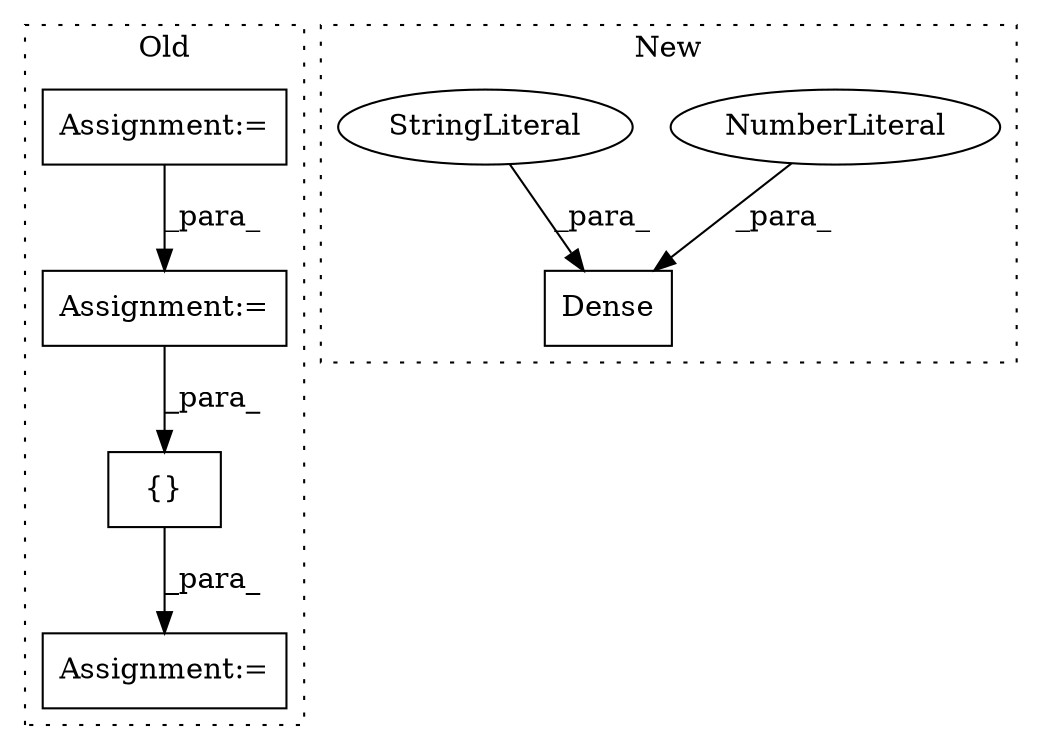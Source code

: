 digraph G {
subgraph cluster0 {
1 [label="{}" a="4" s="9158,9205" l="1,1" shape="box"];
3 [label="Assignment:=" a="7" s="9144" l="1" shape="box"];
4 [label="Assignment:=" a="7" s="8991" l="1" shape="box"];
5 [label="Assignment:=" a="7" s="9092" l="32" shape="box"];
label = "Old";
style="dotted";
}
subgraph cluster1 {
2 [label="Dense" a="32" s="8884,8912" l="6,1" shape="box"];
6 [label="NumberLiteral" a="34" s="8903" l="2" shape="ellipse"];
7 [label="StringLiteral" a="45" s="8906" l="6" shape="ellipse"];
label = "New";
style="dotted";
}
1 -> 3 [label="_para_"];
4 -> 1 [label="_para_"];
5 -> 4 [label="_para_"];
6 -> 2 [label="_para_"];
7 -> 2 [label="_para_"];
}